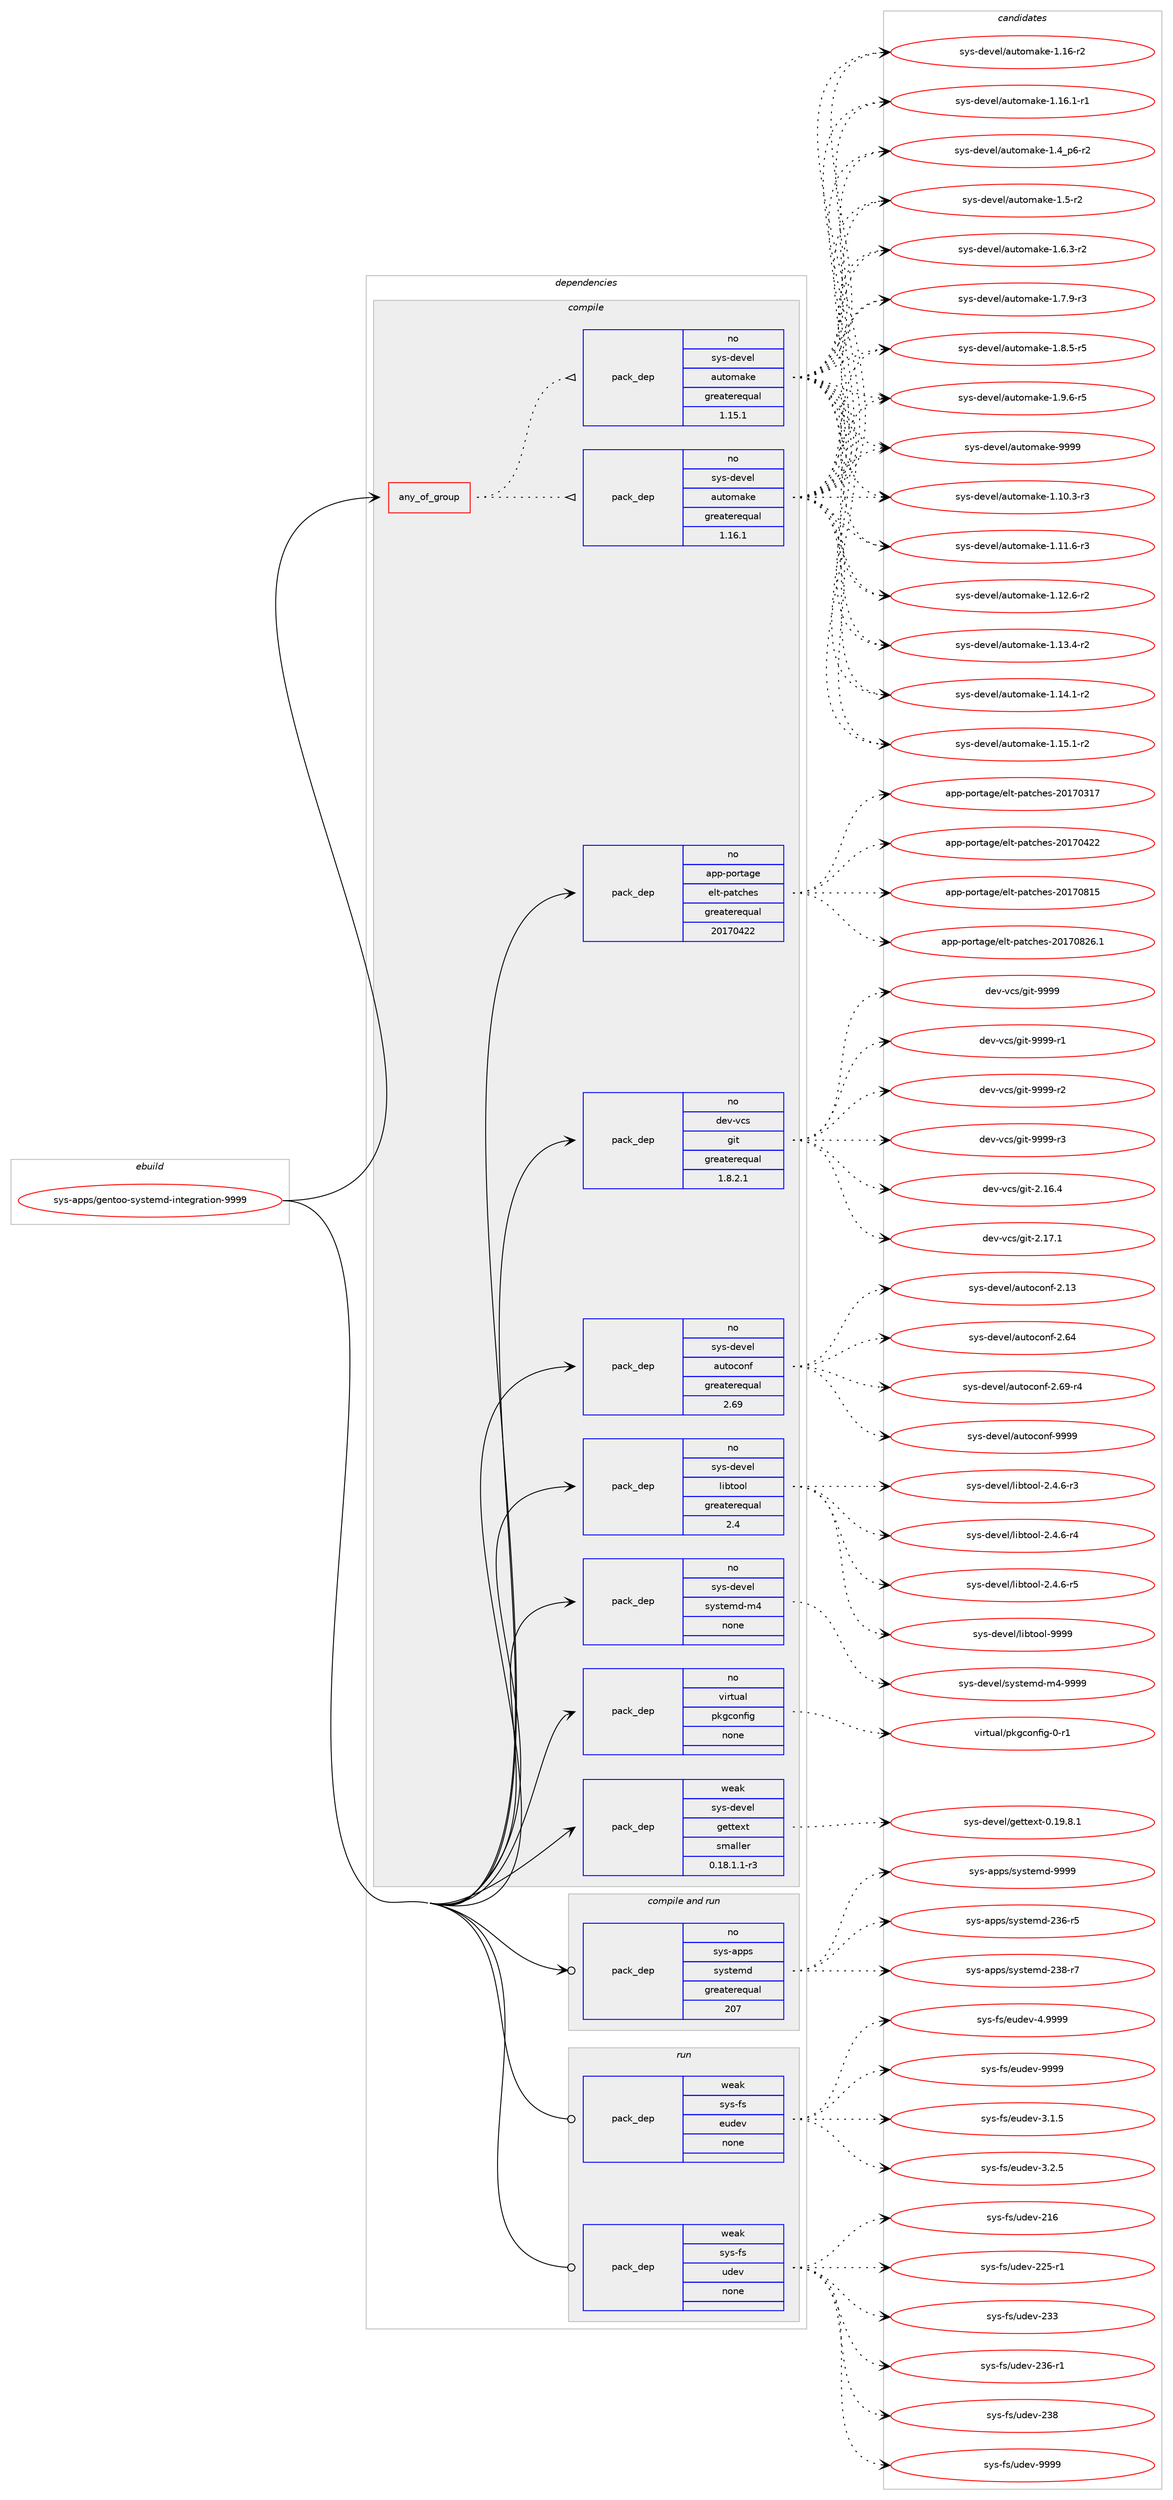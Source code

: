 digraph prolog {

# *************
# Graph options
# *************

newrank=true;
concentrate=true;
compound=true;
graph [rankdir=LR,fontname=Helvetica,fontsize=10,ranksep=1.5];#, ranksep=2.5, nodesep=0.2];
edge  [arrowhead=vee];
node  [fontname=Helvetica,fontsize=10];

# **********
# The ebuild
# **********

subgraph cluster_leftcol {
color=gray;
rank=same;
label=<<i>ebuild</i>>;
id [label="sys-apps/gentoo-systemd-integration-9999", color=red, width=4, href="../sys-apps/gentoo-systemd-integration-9999.svg"];
}

# ****************
# The dependencies
# ****************

subgraph cluster_midcol {
color=gray;
label=<<i>dependencies</i>>;
subgraph cluster_compile {
fillcolor="#eeeeee";
style=filled;
label=<<i>compile</i>>;
subgraph any22 {
dependency6169 [label=<<TABLE BORDER="0" CELLBORDER="1" CELLSPACING="0" CELLPADDING="4"><TR><TD CELLPADDING="10">any_of_group</TD></TR></TABLE>>, shape=none, color=red];subgraph pack5774 {
dependency6170 [label=<<TABLE BORDER="0" CELLBORDER="1" CELLSPACING="0" CELLPADDING="4" WIDTH="220"><TR><TD ROWSPAN="6" CELLPADDING="30">pack_dep</TD></TR><TR><TD WIDTH="110">no</TD></TR><TR><TD>sys-devel</TD></TR><TR><TD>automake</TD></TR><TR><TD>greaterequal</TD></TR><TR><TD>1.16.1</TD></TR></TABLE>>, shape=none, color=blue];
}
dependency6169:e -> dependency6170:w [weight=20,style="dotted",arrowhead="oinv"];
subgraph pack5775 {
dependency6171 [label=<<TABLE BORDER="0" CELLBORDER="1" CELLSPACING="0" CELLPADDING="4" WIDTH="220"><TR><TD ROWSPAN="6" CELLPADDING="30">pack_dep</TD></TR><TR><TD WIDTH="110">no</TD></TR><TR><TD>sys-devel</TD></TR><TR><TD>automake</TD></TR><TR><TD>greaterequal</TD></TR><TR><TD>1.15.1</TD></TR></TABLE>>, shape=none, color=blue];
}
dependency6169:e -> dependency6171:w [weight=20,style="dotted",arrowhead="oinv"];
}
id:e -> dependency6169:w [weight=20,style="solid",arrowhead="vee"];
subgraph pack5776 {
dependency6172 [label=<<TABLE BORDER="0" CELLBORDER="1" CELLSPACING="0" CELLPADDING="4" WIDTH="220"><TR><TD ROWSPAN="6" CELLPADDING="30">pack_dep</TD></TR><TR><TD WIDTH="110">no</TD></TR><TR><TD>app-portage</TD></TR><TR><TD>elt-patches</TD></TR><TR><TD>greaterequal</TD></TR><TR><TD>20170422</TD></TR></TABLE>>, shape=none, color=blue];
}
id:e -> dependency6172:w [weight=20,style="solid",arrowhead="vee"];
subgraph pack5777 {
dependency6173 [label=<<TABLE BORDER="0" CELLBORDER="1" CELLSPACING="0" CELLPADDING="4" WIDTH="220"><TR><TD ROWSPAN="6" CELLPADDING="30">pack_dep</TD></TR><TR><TD WIDTH="110">no</TD></TR><TR><TD>dev-vcs</TD></TR><TR><TD>git</TD></TR><TR><TD>greaterequal</TD></TR><TR><TD>1.8.2.1</TD></TR></TABLE>>, shape=none, color=blue];
}
id:e -> dependency6173:w [weight=20,style="solid",arrowhead="vee"];
subgraph pack5778 {
dependency6174 [label=<<TABLE BORDER="0" CELLBORDER="1" CELLSPACING="0" CELLPADDING="4" WIDTH="220"><TR><TD ROWSPAN="6" CELLPADDING="30">pack_dep</TD></TR><TR><TD WIDTH="110">no</TD></TR><TR><TD>sys-devel</TD></TR><TR><TD>autoconf</TD></TR><TR><TD>greaterequal</TD></TR><TR><TD>2.69</TD></TR></TABLE>>, shape=none, color=blue];
}
id:e -> dependency6174:w [weight=20,style="solid",arrowhead="vee"];
subgraph pack5779 {
dependency6175 [label=<<TABLE BORDER="0" CELLBORDER="1" CELLSPACING="0" CELLPADDING="4" WIDTH="220"><TR><TD ROWSPAN="6" CELLPADDING="30">pack_dep</TD></TR><TR><TD WIDTH="110">no</TD></TR><TR><TD>sys-devel</TD></TR><TR><TD>libtool</TD></TR><TR><TD>greaterequal</TD></TR><TR><TD>2.4</TD></TR></TABLE>>, shape=none, color=blue];
}
id:e -> dependency6175:w [weight=20,style="solid",arrowhead="vee"];
subgraph pack5780 {
dependency6176 [label=<<TABLE BORDER="0" CELLBORDER="1" CELLSPACING="0" CELLPADDING="4" WIDTH="220"><TR><TD ROWSPAN="6" CELLPADDING="30">pack_dep</TD></TR><TR><TD WIDTH="110">no</TD></TR><TR><TD>sys-devel</TD></TR><TR><TD>systemd-m4</TD></TR><TR><TD>none</TD></TR><TR><TD></TD></TR></TABLE>>, shape=none, color=blue];
}
id:e -> dependency6176:w [weight=20,style="solid",arrowhead="vee"];
subgraph pack5781 {
dependency6177 [label=<<TABLE BORDER="0" CELLBORDER="1" CELLSPACING="0" CELLPADDING="4" WIDTH="220"><TR><TD ROWSPAN="6" CELLPADDING="30">pack_dep</TD></TR><TR><TD WIDTH="110">no</TD></TR><TR><TD>virtual</TD></TR><TR><TD>pkgconfig</TD></TR><TR><TD>none</TD></TR><TR><TD></TD></TR></TABLE>>, shape=none, color=blue];
}
id:e -> dependency6177:w [weight=20,style="solid",arrowhead="vee"];
subgraph pack5782 {
dependency6178 [label=<<TABLE BORDER="0" CELLBORDER="1" CELLSPACING="0" CELLPADDING="4" WIDTH="220"><TR><TD ROWSPAN="6" CELLPADDING="30">pack_dep</TD></TR><TR><TD WIDTH="110">weak</TD></TR><TR><TD>sys-devel</TD></TR><TR><TD>gettext</TD></TR><TR><TD>smaller</TD></TR><TR><TD>0.18.1.1-r3</TD></TR></TABLE>>, shape=none, color=blue];
}
id:e -> dependency6178:w [weight=20,style="solid",arrowhead="vee"];
}
subgraph cluster_compileandrun {
fillcolor="#eeeeee";
style=filled;
label=<<i>compile and run</i>>;
subgraph pack5783 {
dependency6179 [label=<<TABLE BORDER="0" CELLBORDER="1" CELLSPACING="0" CELLPADDING="4" WIDTH="220"><TR><TD ROWSPAN="6" CELLPADDING="30">pack_dep</TD></TR><TR><TD WIDTH="110">no</TD></TR><TR><TD>sys-apps</TD></TR><TR><TD>systemd</TD></TR><TR><TD>greaterequal</TD></TR><TR><TD>207</TD></TR></TABLE>>, shape=none, color=blue];
}
id:e -> dependency6179:w [weight=20,style="solid",arrowhead="odotvee"];
}
subgraph cluster_run {
fillcolor="#eeeeee";
style=filled;
label=<<i>run</i>>;
subgraph pack5784 {
dependency6180 [label=<<TABLE BORDER="0" CELLBORDER="1" CELLSPACING="0" CELLPADDING="4" WIDTH="220"><TR><TD ROWSPAN="6" CELLPADDING="30">pack_dep</TD></TR><TR><TD WIDTH="110">weak</TD></TR><TR><TD>sys-fs</TD></TR><TR><TD>eudev</TD></TR><TR><TD>none</TD></TR><TR><TD></TD></TR></TABLE>>, shape=none, color=blue];
}
id:e -> dependency6180:w [weight=20,style="solid",arrowhead="odot"];
subgraph pack5785 {
dependency6181 [label=<<TABLE BORDER="0" CELLBORDER="1" CELLSPACING="0" CELLPADDING="4" WIDTH="220"><TR><TD ROWSPAN="6" CELLPADDING="30">pack_dep</TD></TR><TR><TD WIDTH="110">weak</TD></TR><TR><TD>sys-fs</TD></TR><TR><TD>udev</TD></TR><TR><TD>none</TD></TR><TR><TD></TD></TR></TABLE>>, shape=none, color=blue];
}
id:e -> dependency6181:w [weight=20,style="solid",arrowhead="odot"];
}
}

# **************
# The candidates
# **************

subgraph cluster_choices {
rank=same;
color=gray;
label=<<i>candidates</i>>;

subgraph choice5774 {
color=black;
nodesep=1;
choice11512111545100101118101108479711711611110997107101454946494846514511451 [label="sys-devel/automake-1.10.3-r3", color=red, width=4,href="../sys-devel/automake-1.10.3-r3.svg"];
choice11512111545100101118101108479711711611110997107101454946494946544511451 [label="sys-devel/automake-1.11.6-r3", color=red, width=4,href="../sys-devel/automake-1.11.6-r3.svg"];
choice11512111545100101118101108479711711611110997107101454946495046544511450 [label="sys-devel/automake-1.12.6-r2", color=red, width=4,href="../sys-devel/automake-1.12.6-r2.svg"];
choice11512111545100101118101108479711711611110997107101454946495146524511450 [label="sys-devel/automake-1.13.4-r2", color=red, width=4,href="../sys-devel/automake-1.13.4-r2.svg"];
choice11512111545100101118101108479711711611110997107101454946495246494511450 [label="sys-devel/automake-1.14.1-r2", color=red, width=4,href="../sys-devel/automake-1.14.1-r2.svg"];
choice11512111545100101118101108479711711611110997107101454946495346494511450 [label="sys-devel/automake-1.15.1-r2", color=red, width=4,href="../sys-devel/automake-1.15.1-r2.svg"];
choice1151211154510010111810110847971171161111099710710145494649544511450 [label="sys-devel/automake-1.16-r2", color=red, width=4,href="../sys-devel/automake-1.16-r2.svg"];
choice11512111545100101118101108479711711611110997107101454946495446494511449 [label="sys-devel/automake-1.16.1-r1", color=red, width=4,href="../sys-devel/automake-1.16.1-r1.svg"];
choice115121115451001011181011084797117116111109971071014549465295112544511450 [label="sys-devel/automake-1.4_p6-r2", color=red, width=4,href="../sys-devel/automake-1.4_p6-r2.svg"];
choice11512111545100101118101108479711711611110997107101454946534511450 [label="sys-devel/automake-1.5-r2", color=red, width=4,href="../sys-devel/automake-1.5-r2.svg"];
choice115121115451001011181011084797117116111109971071014549465446514511450 [label="sys-devel/automake-1.6.3-r2", color=red, width=4,href="../sys-devel/automake-1.6.3-r2.svg"];
choice115121115451001011181011084797117116111109971071014549465546574511451 [label="sys-devel/automake-1.7.9-r3", color=red, width=4,href="../sys-devel/automake-1.7.9-r3.svg"];
choice115121115451001011181011084797117116111109971071014549465646534511453 [label="sys-devel/automake-1.8.5-r5", color=red, width=4,href="../sys-devel/automake-1.8.5-r5.svg"];
choice115121115451001011181011084797117116111109971071014549465746544511453 [label="sys-devel/automake-1.9.6-r5", color=red, width=4,href="../sys-devel/automake-1.9.6-r5.svg"];
choice115121115451001011181011084797117116111109971071014557575757 [label="sys-devel/automake-9999", color=red, width=4,href="../sys-devel/automake-9999.svg"];
dependency6170:e -> choice11512111545100101118101108479711711611110997107101454946494846514511451:w [style=dotted,weight="100"];
dependency6170:e -> choice11512111545100101118101108479711711611110997107101454946494946544511451:w [style=dotted,weight="100"];
dependency6170:e -> choice11512111545100101118101108479711711611110997107101454946495046544511450:w [style=dotted,weight="100"];
dependency6170:e -> choice11512111545100101118101108479711711611110997107101454946495146524511450:w [style=dotted,weight="100"];
dependency6170:e -> choice11512111545100101118101108479711711611110997107101454946495246494511450:w [style=dotted,weight="100"];
dependency6170:e -> choice11512111545100101118101108479711711611110997107101454946495346494511450:w [style=dotted,weight="100"];
dependency6170:e -> choice1151211154510010111810110847971171161111099710710145494649544511450:w [style=dotted,weight="100"];
dependency6170:e -> choice11512111545100101118101108479711711611110997107101454946495446494511449:w [style=dotted,weight="100"];
dependency6170:e -> choice115121115451001011181011084797117116111109971071014549465295112544511450:w [style=dotted,weight="100"];
dependency6170:e -> choice11512111545100101118101108479711711611110997107101454946534511450:w [style=dotted,weight="100"];
dependency6170:e -> choice115121115451001011181011084797117116111109971071014549465446514511450:w [style=dotted,weight="100"];
dependency6170:e -> choice115121115451001011181011084797117116111109971071014549465546574511451:w [style=dotted,weight="100"];
dependency6170:e -> choice115121115451001011181011084797117116111109971071014549465646534511453:w [style=dotted,weight="100"];
dependency6170:e -> choice115121115451001011181011084797117116111109971071014549465746544511453:w [style=dotted,weight="100"];
dependency6170:e -> choice115121115451001011181011084797117116111109971071014557575757:w [style=dotted,weight="100"];
}
subgraph choice5775 {
color=black;
nodesep=1;
choice11512111545100101118101108479711711611110997107101454946494846514511451 [label="sys-devel/automake-1.10.3-r3", color=red, width=4,href="../sys-devel/automake-1.10.3-r3.svg"];
choice11512111545100101118101108479711711611110997107101454946494946544511451 [label="sys-devel/automake-1.11.6-r3", color=red, width=4,href="../sys-devel/automake-1.11.6-r3.svg"];
choice11512111545100101118101108479711711611110997107101454946495046544511450 [label="sys-devel/automake-1.12.6-r2", color=red, width=4,href="../sys-devel/automake-1.12.6-r2.svg"];
choice11512111545100101118101108479711711611110997107101454946495146524511450 [label="sys-devel/automake-1.13.4-r2", color=red, width=4,href="../sys-devel/automake-1.13.4-r2.svg"];
choice11512111545100101118101108479711711611110997107101454946495246494511450 [label="sys-devel/automake-1.14.1-r2", color=red, width=4,href="../sys-devel/automake-1.14.1-r2.svg"];
choice11512111545100101118101108479711711611110997107101454946495346494511450 [label="sys-devel/automake-1.15.1-r2", color=red, width=4,href="../sys-devel/automake-1.15.1-r2.svg"];
choice1151211154510010111810110847971171161111099710710145494649544511450 [label="sys-devel/automake-1.16-r2", color=red, width=4,href="../sys-devel/automake-1.16-r2.svg"];
choice11512111545100101118101108479711711611110997107101454946495446494511449 [label="sys-devel/automake-1.16.1-r1", color=red, width=4,href="../sys-devel/automake-1.16.1-r1.svg"];
choice115121115451001011181011084797117116111109971071014549465295112544511450 [label="sys-devel/automake-1.4_p6-r2", color=red, width=4,href="../sys-devel/automake-1.4_p6-r2.svg"];
choice11512111545100101118101108479711711611110997107101454946534511450 [label="sys-devel/automake-1.5-r2", color=red, width=4,href="../sys-devel/automake-1.5-r2.svg"];
choice115121115451001011181011084797117116111109971071014549465446514511450 [label="sys-devel/automake-1.6.3-r2", color=red, width=4,href="../sys-devel/automake-1.6.3-r2.svg"];
choice115121115451001011181011084797117116111109971071014549465546574511451 [label="sys-devel/automake-1.7.9-r3", color=red, width=4,href="../sys-devel/automake-1.7.9-r3.svg"];
choice115121115451001011181011084797117116111109971071014549465646534511453 [label="sys-devel/automake-1.8.5-r5", color=red, width=4,href="../sys-devel/automake-1.8.5-r5.svg"];
choice115121115451001011181011084797117116111109971071014549465746544511453 [label="sys-devel/automake-1.9.6-r5", color=red, width=4,href="../sys-devel/automake-1.9.6-r5.svg"];
choice115121115451001011181011084797117116111109971071014557575757 [label="sys-devel/automake-9999", color=red, width=4,href="../sys-devel/automake-9999.svg"];
dependency6171:e -> choice11512111545100101118101108479711711611110997107101454946494846514511451:w [style=dotted,weight="100"];
dependency6171:e -> choice11512111545100101118101108479711711611110997107101454946494946544511451:w [style=dotted,weight="100"];
dependency6171:e -> choice11512111545100101118101108479711711611110997107101454946495046544511450:w [style=dotted,weight="100"];
dependency6171:e -> choice11512111545100101118101108479711711611110997107101454946495146524511450:w [style=dotted,weight="100"];
dependency6171:e -> choice11512111545100101118101108479711711611110997107101454946495246494511450:w [style=dotted,weight="100"];
dependency6171:e -> choice11512111545100101118101108479711711611110997107101454946495346494511450:w [style=dotted,weight="100"];
dependency6171:e -> choice1151211154510010111810110847971171161111099710710145494649544511450:w [style=dotted,weight="100"];
dependency6171:e -> choice11512111545100101118101108479711711611110997107101454946495446494511449:w [style=dotted,weight="100"];
dependency6171:e -> choice115121115451001011181011084797117116111109971071014549465295112544511450:w [style=dotted,weight="100"];
dependency6171:e -> choice11512111545100101118101108479711711611110997107101454946534511450:w [style=dotted,weight="100"];
dependency6171:e -> choice115121115451001011181011084797117116111109971071014549465446514511450:w [style=dotted,weight="100"];
dependency6171:e -> choice115121115451001011181011084797117116111109971071014549465546574511451:w [style=dotted,weight="100"];
dependency6171:e -> choice115121115451001011181011084797117116111109971071014549465646534511453:w [style=dotted,weight="100"];
dependency6171:e -> choice115121115451001011181011084797117116111109971071014549465746544511453:w [style=dotted,weight="100"];
dependency6171:e -> choice115121115451001011181011084797117116111109971071014557575757:w [style=dotted,weight="100"];
}
subgraph choice5776 {
color=black;
nodesep=1;
choice97112112451121111141169710310147101108116451129711699104101115455048495548514955 [label="app-portage/elt-patches-20170317", color=red, width=4,href="../app-portage/elt-patches-20170317.svg"];
choice97112112451121111141169710310147101108116451129711699104101115455048495548525050 [label="app-portage/elt-patches-20170422", color=red, width=4,href="../app-portage/elt-patches-20170422.svg"];
choice97112112451121111141169710310147101108116451129711699104101115455048495548564953 [label="app-portage/elt-patches-20170815", color=red, width=4,href="../app-portage/elt-patches-20170815.svg"];
choice971121124511211111411697103101471011081164511297116991041011154550484955485650544649 [label="app-portage/elt-patches-20170826.1", color=red, width=4,href="../app-portage/elt-patches-20170826.1.svg"];
dependency6172:e -> choice97112112451121111141169710310147101108116451129711699104101115455048495548514955:w [style=dotted,weight="100"];
dependency6172:e -> choice97112112451121111141169710310147101108116451129711699104101115455048495548525050:w [style=dotted,weight="100"];
dependency6172:e -> choice97112112451121111141169710310147101108116451129711699104101115455048495548564953:w [style=dotted,weight="100"];
dependency6172:e -> choice971121124511211111411697103101471011081164511297116991041011154550484955485650544649:w [style=dotted,weight="100"];
}
subgraph choice5777 {
color=black;
nodesep=1;
choice10010111845118991154710310511645504649544652 [label="dev-vcs/git-2.16.4", color=red, width=4,href="../dev-vcs/git-2.16.4.svg"];
choice10010111845118991154710310511645504649554649 [label="dev-vcs/git-2.17.1", color=red, width=4,href="../dev-vcs/git-2.17.1.svg"];
choice1001011184511899115471031051164557575757 [label="dev-vcs/git-9999", color=red, width=4,href="../dev-vcs/git-9999.svg"];
choice10010111845118991154710310511645575757574511449 [label="dev-vcs/git-9999-r1", color=red, width=4,href="../dev-vcs/git-9999-r1.svg"];
choice10010111845118991154710310511645575757574511450 [label="dev-vcs/git-9999-r2", color=red, width=4,href="../dev-vcs/git-9999-r2.svg"];
choice10010111845118991154710310511645575757574511451 [label="dev-vcs/git-9999-r3", color=red, width=4,href="../dev-vcs/git-9999-r3.svg"];
dependency6173:e -> choice10010111845118991154710310511645504649544652:w [style=dotted,weight="100"];
dependency6173:e -> choice10010111845118991154710310511645504649554649:w [style=dotted,weight="100"];
dependency6173:e -> choice1001011184511899115471031051164557575757:w [style=dotted,weight="100"];
dependency6173:e -> choice10010111845118991154710310511645575757574511449:w [style=dotted,weight="100"];
dependency6173:e -> choice10010111845118991154710310511645575757574511450:w [style=dotted,weight="100"];
dependency6173:e -> choice10010111845118991154710310511645575757574511451:w [style=dotted,weight="100"];
}
subgraph choice5778 {
color=black;
nodesep=1;
choice115121115451001011181011084797117116111991111101024550464951 [label="sys-devel/autoconf-2.13", color=red, width=4,href="../sys-devel/autoconf-2.13.svg"];
choice115121115451001011181011084797117116111991111101024550465452 [label="sys-devel/autoconf-2.64", color=red, width=4,href="../sys-devel/autoconf-2.64.svg"];
choice1151211154510010111810110847971171161119911111010245504654574511452 [label="sys-devel/autoconf-2.69-r4", color=red, width=4,href="../sys-devel/autoconf-2.69-r4.svg"];
choice115121115451001011181011084797117116111991111101024557575757 [label="sys-devel/autoconf-9999", color=red, width=4,href="../sys-devel/autoconf-9999.svg"];
dependency6174:e -> choice115121115451001011181011084797117116111991111101024550464951:w [style=dotted,weight="100"];
dependency6174:e -> choice115121115451001011181011084797117116111991111101024550465452:w [style=dotted,weight="100"];
dependency6174:e -> choice1151211154510010111810110847971171161119911111010245504654574511452:w [style=dotted,weight="100"];
dependency6174:e -> choice115121115451001011181011084797117116111991111101024557575757:w [style=dotted,weight="100"];
}
subgraph choice5779 {
color=black;
nodesep=1;
choice1151211154510010111810110847108105981161111111084550465246544511451 [label="sys-devel/libtool-2.4.6-r3", color=red, width=4,href="../sys-devel/libtool-2.4.6-r3.svg"];
choice1151211154510010111810110847108105981161111111084550465246544511452 [label="sys-devel/libtool-2.4.6-r4", color=red, width=4,href="../sys-devel/libtool-2.4.6-r4.svg"];
choice1151211154510010111810110847108105981161111111084550465246544511453 [label="sys-devel/libtool-2.4.6-r5", color=red, width=4,href="../sys-devel/libtool-2.4.6-r5.svg"];
choice1151211154510010111810110847108105981161111111084557575757 [label="sys-devel/libtool-9999", color=red, width=4,href="../sys-devel/libtool-9999.svg"];
dependency6175:e -> choice1151211154510010111810110847108105981161111111084550465246544511451:w [style=dotted,weight="100"];
dependency6175:e -> choice1151211154510010111810110847108105981161111111084550465246544511452:w [style=dotted,weight="100"];
dependency6175:e -> choice1151211154510010111810110847108105981161111111084550465246544511453:w [style=dotted,weight="100"];
dependency6175:e -> choice1151211154510010111810110847108105981161111111084557575757:w [style=dotted,weight="100"];
}
subgraph choice5780 {
color=black;
nodesep=1;
choice115121115451001011181011084711512111511610110910045109524557575757 [label="sys-devel/systemd-m4-9999", color=red, width=4,href="../sys-devel/systemd-m4-9999.svg"];
dependency6176:e -> choice115121115451001011181011084711512111511610110910045109524557575757:w [style=dotted,weight="100"];
}
subgraph choice5781 {
color=black;
nodesep=1;
choice11810511411611797108471121071039911111010210510345484511449 [label="virtual/pkgconfig-0-r1", color=red, width=4,href="../virtual/pkgconfig-0-r1.svg"];
dependency6177:e -> choice11810511411611797108471121071039911111010210510345484511449:w [style=dotted,weight="100"];
}
subgraph choice5782 {
color=black;
nodesep=1;
choice1151211154510010111810110847103101116116101120116454846495746564649 [label="sys-devel/gettext-0.19.8.1", color=red, width=4,href="../sys-devel/gettext-0.19.8.1.svg"];
dependency6178:e -> choice1151211154510010111810110847103101116116101120116454846495746564649:w [style=dotted,weight="100"];
}
subgraph choice5783 {
color=black;
nodesep=1;
choice115121115459711211211547115121115116101109100455051544511453 [label="sys-apps/systemd-236-r5", color=red, width=4,href="../sys-apps/systemd-236-r5.svg"];
choice115121115459711211211547115121115116101109100455051564511455 [label="sys-apps/systemd-238-r7", color=red, width=4,href="../sys-apps/systemd-238-r7.svg"];
choice1151211154597112112115471151211151161011091004557575757 [label="sys-apps/systemd-9999", color=red, width=4,href="../sys-apps/systemd-9999.svg"];
dependency6179:e -> choice115121115459711211211547115121115116101109100455051544511453:w [style=dotted,weight="100"];
dependency6179:e -> choice115121115459711211211547115121115116101109100455051564511455:w [style=dotted,weight="100"];
dependency6179:e -> choice1151211154597112112115471151211151161011091004557575757:w [style=dotted,weight="100"];
}
subgraph choice5784 {
color=black;
nodesep=1;
choice1151211154510211547101117100101118455146494653 [label="sys-fs/eudev-3.1.5", color=red, width=4,href="../sys-fs/eudev-3.1.5.svg"];
choice1151211154510211547101117100101118455146504653 [label="sys-fs/eudev-3.2.5", color=red, width=4,href="../sys-fs/eudev-3.2.5.svg"];
choice115121115451021154710111710010111845524657575757 [label="sys-fs/eudev-4.9999", color=red, width=4,href="../sys-fs/eudev-4.9999.svg"];
choice11512111545102115471011171001011184557575757 [label="sys-fs/eudev-9999", color=red, width=4,href="../sys-fs/eudev-9999.svg"];
dependency6180:e -> choice1151211154510211547101117100101118455146494653:w [style=dotted,weight="100"];
dependency6180:e -> choice1151211154510211547101117100101118455146504653:w [style=dotted,weight="100"];
dependency6180:e -> choice115121115451021154710111710010111845524657575757:w [style=dotted,weight="100"];
dependency6180:e -> choice11512111545102115471011171001011184557575757:w [style=dotted,weight="100"];
}
subgraph choice5785 {
color=black;
nodesep=1;
choice115121115451021154711710010111845504954 [label="sys-fs/udev-216", color=red, width=4,href="../sys-fs/udev-216.svg"];
choice1151211154510211547117100101118455050534511449 [label="sys-fs/udev-225-r1", color=red, width=4,href="../sys-fs/udev-225-r1.svg"];
choice115121115451021154711710010111845505151 [label="sys-fs/udev-233", color=red, width=4,href="../sys-fs/udev-233.svg"];
choice1151211154510211547117100101118455051544511449 [label="sys-fs/udev-236-r1", color=red, width=4,href="../sys-fs/udev-236-r1.svg"];
choice115121115451021154711710010111845505156 [label="sys-fs/udev-238", color=red, width=4,href="../sys-fs/udev-238.svg"];
choice11512111545102115471171001011184557575757 [label="sys-fs/udev-9999", color=red, width=4,href="../sys-fs/udev-9999.svg"];
dependency6181:e -> choice115121115451021154711710010111845504954:w [style=dotted,weight="100"];
dependency6181:e -> choice1151211154510211547117100101118455050534511449:w [style=dotted,weight="100"];
dependency6181:e -> choice115121115451021154711710010111845505151:w [style=dotted,weight="100"];
dependency6181:e -> choice1151211154510211547117100101118455051544511449:w [style=dotted,weight="100"];
dependency6181:e -> choice115121115451021154711710010111845505156:w [style=dotted,weight="100"];
dependency6181:e -> choice11512111545102115471171001011184557575757:w [style=dotted,weight="100"];
}
}

}
